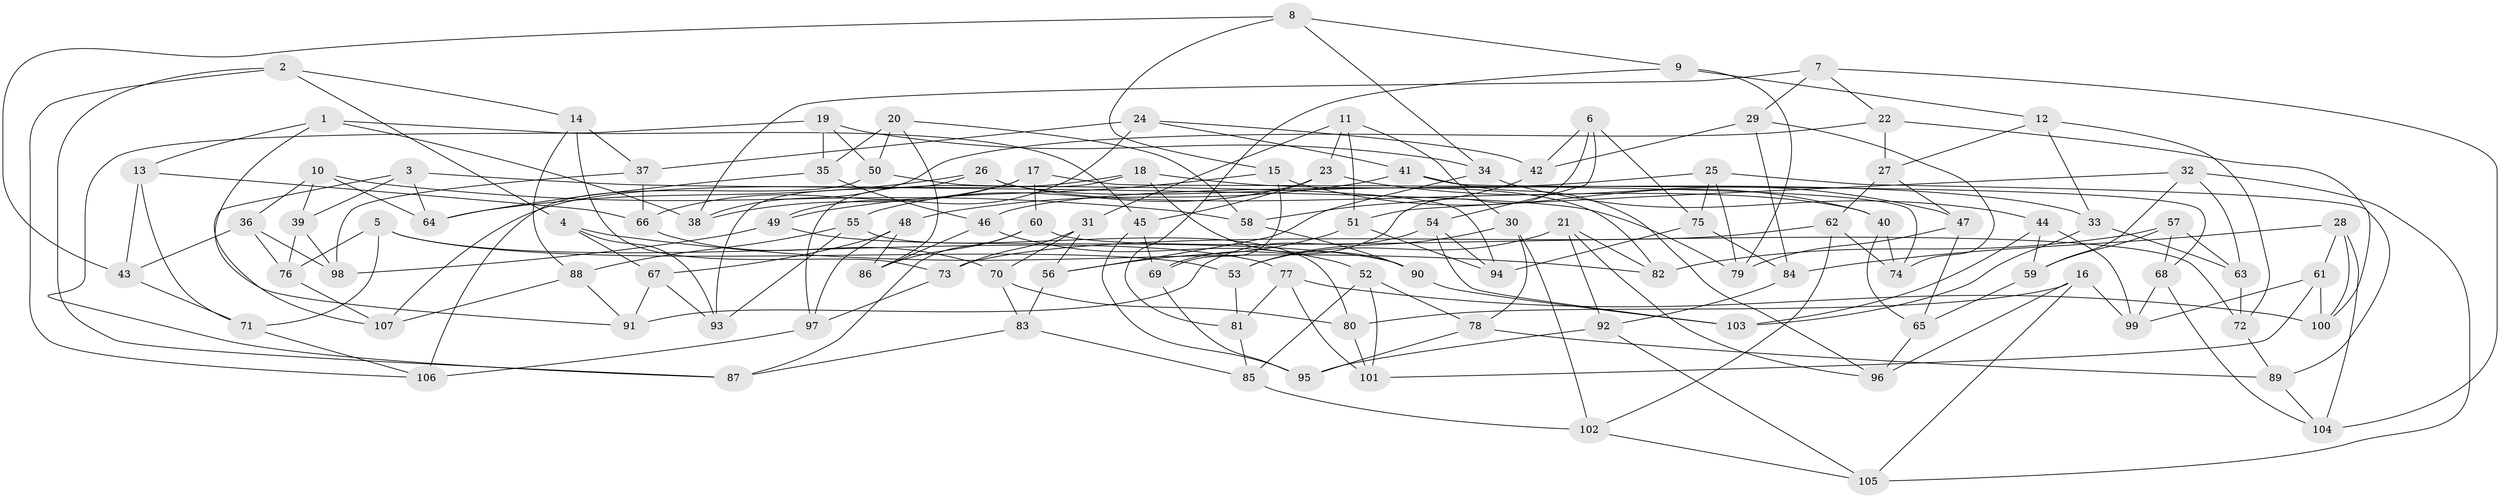 // Generated by graph-tools (version 1.1) at 2025/37/03/09/25 02:37:59]
// undirected, 107 vertices, 214 edges
graph export_dot {
graph [start="1"]
  node [color=gray90,style=filled];
  1;
  2;
  3;
  4;
  5;
  6;
  7;
  8;
  9;
  10;
  11;
  12;
  13;
  14;
  15;
  16;
  17;
  18;
  19;
  20;
  21;
  22;
  23;
  24;
  25;
  26;
  27;
  28;
  29;
  30;
  31;
  32;
  33;
  34;
  35;
  36;
  37;
  38;
  39;
  40;
  41;
  42;
  43;
  44;
  45;
  46;
  47;
  48;
  49;
  50;
  51;
  52;
  53;
  54;
  55;
  56;
  57;
  58;
  59;
  60;
  61;
  62;
  63;
  64;
  65;
  66;
  67;
  68;
  69;
  70;
  71;
  72;
  73;
  74;
  75;
  76;
  77;
  78;
  79;
  80;
  81;
  82;
  83;
  84;
  85;
  86;
  87;
  88;
  89;
  90;
  91;
  92;
  93;
  94;
  95;
  96;
  97;
  98;
  99;
  100;
  101;
  102;
  103;
  104;
  105;
  106;
  107;
  1 -- 38;
  1 -- 13;
  1 -- 91;
  1 -- 45;
  2 -- 14;
  2 -- 106;
  2 -- 4;
  2 -- 87;
  3 -- 107;
  3 -- 39;
  3 -- 79;
  3 -- 64;
  4 -- 93;
  4 -- 67;
  4 -- 82;
  5 -- 77;
  5 -- 76;
  5 -- 53;
  5 -- 71;
  6 -- 75;
  6 -- 42;
  6 -- 54;
  6 -- 69;
  7 -- 22;
  7 -- 29;
  7 -- 104;
  7 -- 38;
  8 -- 34;
  8 -- 9;
  8 -- 15;
  8 -- 43;
  9 -- 12;
  9 -- 79;
  9 -- 81;
  10 -- 39;
  10 -- 64;
  10 -- 58;
  10 -- 36;
  11 -- 51;
  11 -- 23;
  11 -- 30;
  11 -- 31;
  12 -- 27;
  12 -- 33;
  12 -- 72;
  13 -- 66;
  13 -- 71;
  13 -- 43;
  14 -- 73;
  14 -- 37;
  14 -- 88;
  15 -- 69;
  15 -- 49;
  15 -- 40;
  16 -- 96;
  16 -- 80;
  16 -- 99;
  16 -- 105;
  17 -- 66;
  17 -- 60;
  17 -- 74;
  17 -- 38;
  18 -- 90;
  18 -- 107;
  18 -- 97;
  18 -- 33;
  19 -- 34;
  19 -- 87;
  19 -- 35;
  19 -- 50;
  20 -- 35;
  20 -- 86;
  20 -- 50;
  20 -- 58;
  21 -- 92;
  21 -- 82;
  21 -- 53;
  21 -- 96;
  22 -- 38;
  22 -- 27;
  22 -- 100;
  23 -- 47;
  23 -- 45;
  23 -- 55;
  24 -- 49;
  24 -- 42;
  24 -- 37;
  24 -- 41;
  25 -- 79;
  25 -- 46;
  25 -- 89;
  25 -- 75;
  26 -- 93;
  26 -- 82;
  26 -- 40;
  26 -- 64;
  27 -- 62;
  27 -- 47;
  28 -- 104;
  28 -- 84;
  28 -- 100;
  28 -- 61;
  29 -- 84;
  29 -- 42;
  29 -- 74;
  30 -- 102;
  30 -- 78;
  30 -- 53;
  31 -- 70;
  31 -- 56;
  31 -- 73;
  32 -- 63;
  32 -- 59;
  32 -- 105;
  32 -- 51;
  33 -- 63;
  33 -- 103;
  34 -- 56;
  34 -- 44;
  35 -- 46;
  35 -- 64;
  36 -- 76;
  36 -- 98;
  36 -- 43;
  37 -- 98;
  37 -- 66;
  39 -- 98;
  39 -- 76;
  40 -- 65;
  40 -- 74;
  41 -- 96;
  41 -- 48;
  41 -- 68;
  42 -- 58;
  43 -- 71;
  44 -- 99;
  44 -- 103;
  44 -- 59;
  45 -- 69;
  45 -- 95;
  46 -- 52;
  46 -- 86;
  47 -- 79;
  47 -- 65;
  48 -- 67;
  48 -- 86;
  48 -- 97;
  49 -- 90;
  49 -- 98;
  50 -- 106;
  50 -- 94;
  51 -- 56;
  51 -- 94;
  52 -- 85;
  52 -- 101;
  52 -- 78;
  53 -- 81;
  54 -- 103;
  54 -- 91;
  54 -- 94;
  55 -- 88;
  55 -- 80;
  55 -- 93;
  56 -- 83;
  57 -- 63;
  57 -- 59;
  57 -- 68;
  57 -- 82;
  58 -- 90;
  59 -- 65;
  60 -- 72;
  60 -- 86;
  60 -- 87;
  61 -- 100;
  61 -- 101;
  61 -- 99;
  62 -- 74;
  62 -- 73;
  62 -- 102;
  63 -- 72;
  65 -- 96;
  66 -- 70;
  67 -- 91;
  67 -- 93;
  68 -- 99;
  68 -- 104;
  69 -- 95;
  70 -- 80;
  70 -- 83;
  71 -- 106;
  72 -- 89;
  73 -- 97;
  75 -- 94;
  75 -- 84;
  76 -- 107;
  77 -- 81;
  77 -- 100;
  77 -- 101;
  78 -- 89;
  78 -- 95;
  80 -- 101;
  81 -- 85;
  83 -- 87;
  83 -- 85;
  84 -- 92;
  85 -- 102;
  88 -- 107;
  88 -- 91;
  89 -- 104;
  90 -- 103;
  92 -- 95;
  92 -- 105;
  97 -- 106;
  102 -- 105;
}
